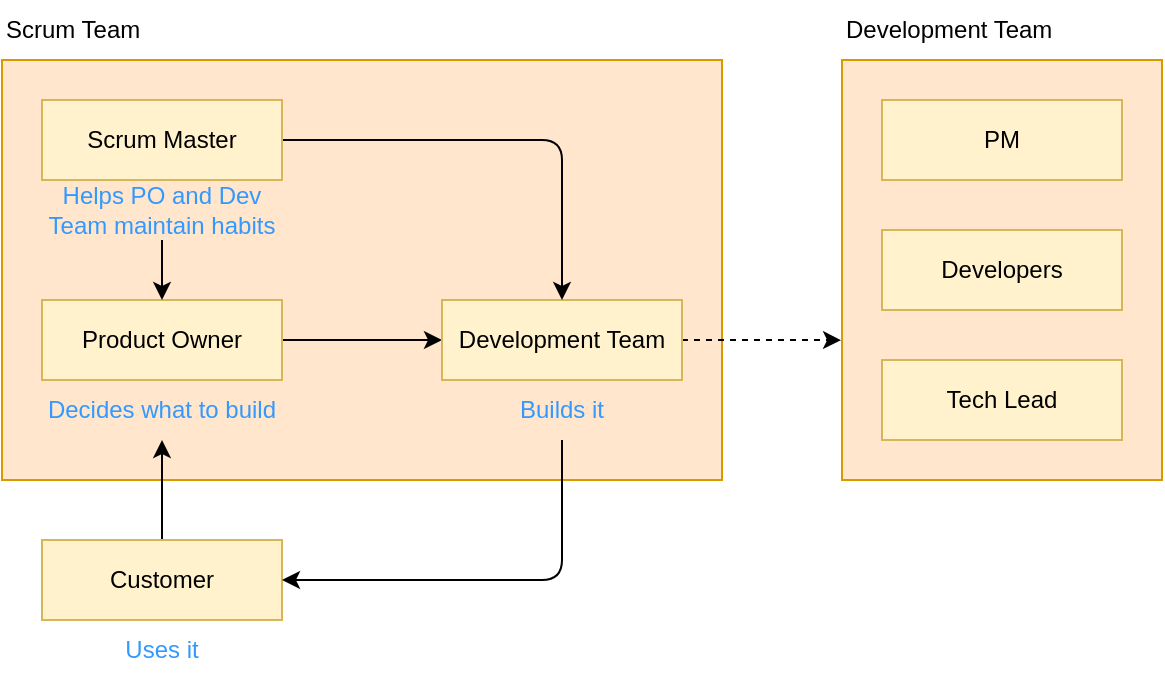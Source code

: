 <mxfile>
    <diagram id="ZwRQ1CXwB72ZEsOu121Q" name="Page-1">
        <mxGraphModel dx="1050" dy="1708" grid="1" gridSize="10" guides="1" tooltips="1" connect="1" arrows="1" fold="1" page="1" pageScale="1" pageWidth="850" pageHeight="1100" math="0" shadow="0">
            <root>
                <mxCell id="0"/>
                <mxCell id="1" parent="0"/>
                <mxCell id="24" value="" style="rounded=0;whiteSpace=wrap;html=1;strokeColor=#d79b00;fillColor=#ffe6cc;" vertex="1" parent="1">
                    <mxGeometry x="20" y="20" width="360" height="210" as="geometry"/>
                </mxCell>
                <mxCell id="9" style="edgeStyle=none;html=1;exitX=1;exitY=0.5;exitDx=0;exitDy=0;entryX=0;entryY=0.5;entryDx=0;entryDy=0;strokeColor=#000000;" edge="1" parent="1" source="2" target="3">
                    <mxGeometry relative="1" as="geometry"/>
                </mxCell>
                <mxCell id="2" value="Product Owner" style="rounded=0;whiteSpace=wrap;html=1;fillColor=#fff2cc;strokeColor=#d6b656;" vertex="1" parent="1">
                    <mxGeometry x="40" y="140" width="120" height="40" as="geometry"/>
                </mxCell>
                <mxCell id="25" style="edgeStyle=orthogonalEdgeStyle;html=1;exitX=1;exitY=0.5;exitDx=0;exitDy=0;entryX=-0.003;entryY=0.667;entryDx=0;entryDy=0;entryPerimeter=0;dashed=1;strokeColor=#000000;fontColor=#000000;" edge="1" parent="1" source="3" target="20">
                    <mxGeometry relative="1" as="geometry"/>
                </mxCell>
                <mxCell id="3" value="Development Team" style="rounded=0;whiteSpace=wrap;html=1;fillColor=#fff2cc;strokeColor=#D6B656;" vertex="1" parent="1">
                    <mxGeometry x="240" y="140" width="120" height="40" as="geometry"/>
                </mxCell>
                <mxCell id="11" style="edgeStyle=orthogonalEdgeStyle;html=1;exitX=0.5;exitY=0;exitDx=0;exitDy=0;entryX=0.5;entryY=1;entryDx=0;entryDy=0;strokeColor=#000000;" edge="1" parent="1" source="4" target="5">
                    <mxGeometry relative="1" as="geometry"/>
                </mxCell>
                <mxCell id="4" value="Customer" style="rounded=0;whiteSpace=wrap;html=1;fillColor=#fff2cc;strokeColor=#d6b656;" vertex="1" parent="1">
                    <mxGeometry x="40" y="260" width="120" height="40" as="geometry"/>
                </mxCell>
                <mxCell id="5" value="Decides what to build" style="text;html=1;strokeColor=none;fillColor=none;align=center;verticalAlign=middle;whiteSpace=wrap;rounded=0;fontColor=#3399FF;" vertex="1" parent="1">
                    <mxGeometry x="40" y="180" width="120" height="30" as="geometry"/>
                </mxCell>
                <mxCell id="10" style="edgeStyle=orthogonalEdgeStyle;html=1;exitX=0.5;exitY=1;exitDx=0;exitDy=0;entryX=1;entryY=0.5;entryDx=0;entryDy=0;strokeColor=#000000;" edge="1" parent="1" source="6" target="4">
                    <mxGeometry relative="1" as="geometry">
                        <mxPoint x="300" y="260" as="targetPoint"/>
                    </mxGeometry>
                </mxCell>
                <mxCell id="6" value="Builds it" style="text;html=1;strokeColor=none;fillColor=none;align=center;verticalAlign=middle;whiteSpace=wrap;rounded=0;fontColor=#3399FF;" vertex="1" parent="1">
                    <mxGeometry x="240" y="180" width="120" height="30" as="geometry"/>
                </mxCell>
                <mxCell id="7" value="Uses it" style="text;html=1;strokeColor=none;fillColor=none;align=center;verticalAlign=middle;whiteSpace=wrap;rounded=0;fontColor=#3399FF;" vertex="1" parent="1">
                    <mxGeometry x="40" y="300" width="120" height="30" as="geometry"/>
                </mxCell>
                <mxCell id="15" style="edgeStyle=orthogonalEdgeStyle;html=1;exitX=1;exitY=0.5;exitDx=0;exitDy=0;entryX=0.5;entryY=0;entryDx=0;entryDy=0;strokeColor=#000000;" edge="1" parent="1" source="12" target="3">
                    <mxGeometry relative="1" as="geometry"/>
                </mxCell>
                <mxCell id="12" value="Scrum Master" style="rounded=0;whiteSpace=wrap;html=1;fillColor=#fff2cc;strokeColor=#D6B656;" vertex="1" parent="1">
                    <mxGeometry x="40" y="40" width="120" height="40" as="geometry"/>
                </mxCell>
                <mxCell id="14" style="edgeStyle=orthogonalEdgeStyle;html=1;exitX=0.5;exitY=1;exitDx=0;exitDy=0;entryX=0.5;entryY=0;entryDx=0;entryDy=0;strokeColor=#000000;" edge="1" parent="1" source="13" target="2">
                    <mxGeometry relative="1" as="geometry"/>
                </mxCell>
                <mxCell id="13" value="Helps PO and Dev Team maintain habits" style="text;html=1;strokeColor=none;fillColor=none;align=center;verticalAlign=middle;whiteSpace=wrap;rounded=0;fontColor=#3399FF;" vertex="1" parent="1">
                    <mxGeometry x="40" y="80" width="120" height="30" as="geometry"/>
                </mxCell>
                <mxCell id="21" value="" style="group" vertex="1" connectable="0" parent="1">
                    <mxGeometry x="440" y="20" width="160" height="210" as="geometry"/>
                </mxCell>
                <mxCell id="20" value="" style="rounded=0;whiteSpace=wrap;html=1;strokeColor=#d79b00;fillColor=#ffe6cc;" vertex="1" parent="21">
                    <mxGeometry width="160" height="210" as="geometry"/>
                </mxCell>
                <mxCell id="17" value="PM" style="rounded=0;whiteSpace=wrap;html=1;fillColor=#fff2cc;strokeColor=#D6B656;" vertex="1" parent="21">
                    <mxGeometry x="20" y="20" width="120" height="40" as="geometry"/>
                </mxCell>
                <mxCell id="18" value="Developers" style="rounded=0;whiteSpace=wrap;html=1;fillColor=#fff2cc;strokeColor=#D6B656;" vertex="1" parent="21">
                    <mxGeometry x="20" y="85" width="120" height="40" as="geometry"/>
                </mxCell>
                <mxCell id="19" value="Tech Lead" style="rounded=0;whiteSpace=wrap;html=1;fillColor=#fff2cc;strokeColor=#D6B656;" vertex="1" parent="21">
                    <mxGeometry x="20" y="150" width="120" height="40" as="geometry"/>
                </mxCell>
                <mxCell id="23" value="Development Team" style="text;html=1;strokeColor=none;fillColor=none;align=left;verticalAlign=middle;whiteSpace=wrap;rounded=0;fontColor=#000000;" vertex="1" parent="1">
                    <mxGeometry x="440" y="-10" width="160" height="30" as="geometry"/>
                </mxCell>
                <mxCell id="26" value="Scrum Team" style="text;html=1;strokeColor=none;fillColor=none;align=left;verticalAlign=middle;whiteSpace=wrap;rounded=0;fontColor=#000000;" vertex="1" parent="1">
                    <mxGeometry x="20" y="-10" width="160" height="30" as="geometry"/>
                </mxCell>
            </root>
        </mxGraphModel>
    </diagram>
</mxfile>
